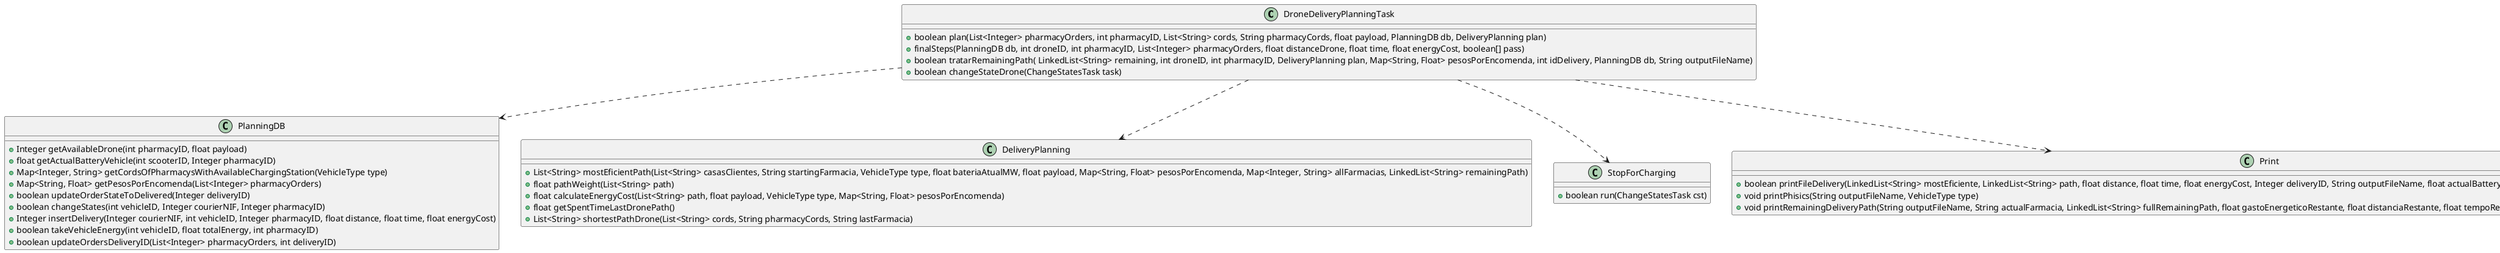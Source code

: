 @startuml

class DroneDeliveryPlanningTask {
+boolean plan(List<Integer> pharmacyOrders, int pharmacyID, List<String> cords, String pharmacyCords, float payload, PlanningDB db, DeliveryPlanning plan)
+finalSteps(PlanningDB db, int droneID, int pharmacyID, List<Integer> pharmacyOrders, float distanceDrone, float time, float energyCost, boolean[] pass)
+boolean tratarRemainingPath( LinkedList<String> remaining, int droneID, int pharmacyID, DeliveryPlanning plan, Map<String, Float> pesosPorEncomenda, int idDelivery, PlanningDB db, String outputFileName)
+boolean changeStateDrone(ChangeStatesTask task)


}

class PlanningDB {
+Integer getAvailableDrone(int pharmacyID, float payload)
+float getActualBatteryVehicle(int scooterID, Integer pharmacyID)
+Map<Integer, String> getCordsOfPharmacysWithAvailableChargingStation(VehicleType type)
+Map<String, Float> getPesosPorEncomenda(List<Integer> pharmacyOrders)
+boolean updateOrderStateToDelivered(Integer deliveryID)
+boolean changeStates(int vehicleID, Integer courierNIF, Integer pharmacyID)
+Integer insertDelivery(Integer courierNIF, int vehicleID, Integer pharmacyID, float distance, float time, float energyCost)
+boolean takeVehicleEnergy(int vehicleID, float totalEnergy, int pharmacyID)
+boolean updateOrdersDeliveryID(List<Integer> pharmacyOrders, int deliveryID)







}

 class DeliveryPlanning {
 +List<String> mostEficientPath(List<String> casasClientes, String startingFarmacia, VehicleType type, float bateriaAtualMW, float payload, Map<String, Float> pesosPorEncomenda, Map<Integer, String> allFarmacias, LinkedList<String> remainingPath)
  +float pathWeight(List<String> path)
  +float calculateEnergyCost(List<String> path, float payload, VehicleType type, Map<String, Float> pesosPorEncomenda)
  +float getSpentTimeLastDronePath()
  +List<String> shortestPathDrone(List<String> cords, String pharmacyCords, String lastFarmacia)





 }

 class StopForCharging {
 +boolean run(ChangeStatesTask cst)


 }

 class Print {
 +boolean printFileDelivery(LinkedList<String> mostEficiente, LinkedList<String> path, float distance, float time, float energyCost, Integer deliveryID, String outputFileName, float actualBatteryWH, float payload, int vehicleID, int courierNIF, String pharmacyCords)
 +void printPhisics(String outputFileName, VehicleType type)
 +void printRemainingDeliveryPath(String outputFileName, String actualFarmacia, LinkedList<String> fullRemainingPath, float gastoEnergeticoRestante, float distanciaRestante, float tempoRestante, VehicleType type)
 }




DroneDeliveryPlanningTask ..> DeliveryPlanning
DroneDeliveryPlanningTask ..> PlanningDB
DroneDeliveryPlanningTask ..> Print
DroneDeliveryPlanningTask ..> StopForCharging






@enduml
